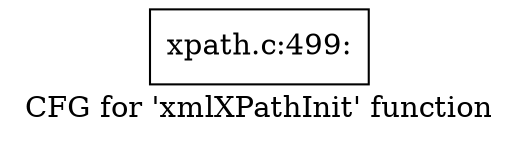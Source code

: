digraph "CFG for 'xmlXPathInit' function" {
	label="CFG for 'xmlXPathInit' function";

	Node0x55e6b23e0870 [shape=record,label="{xpath.c:499:}"];
}
